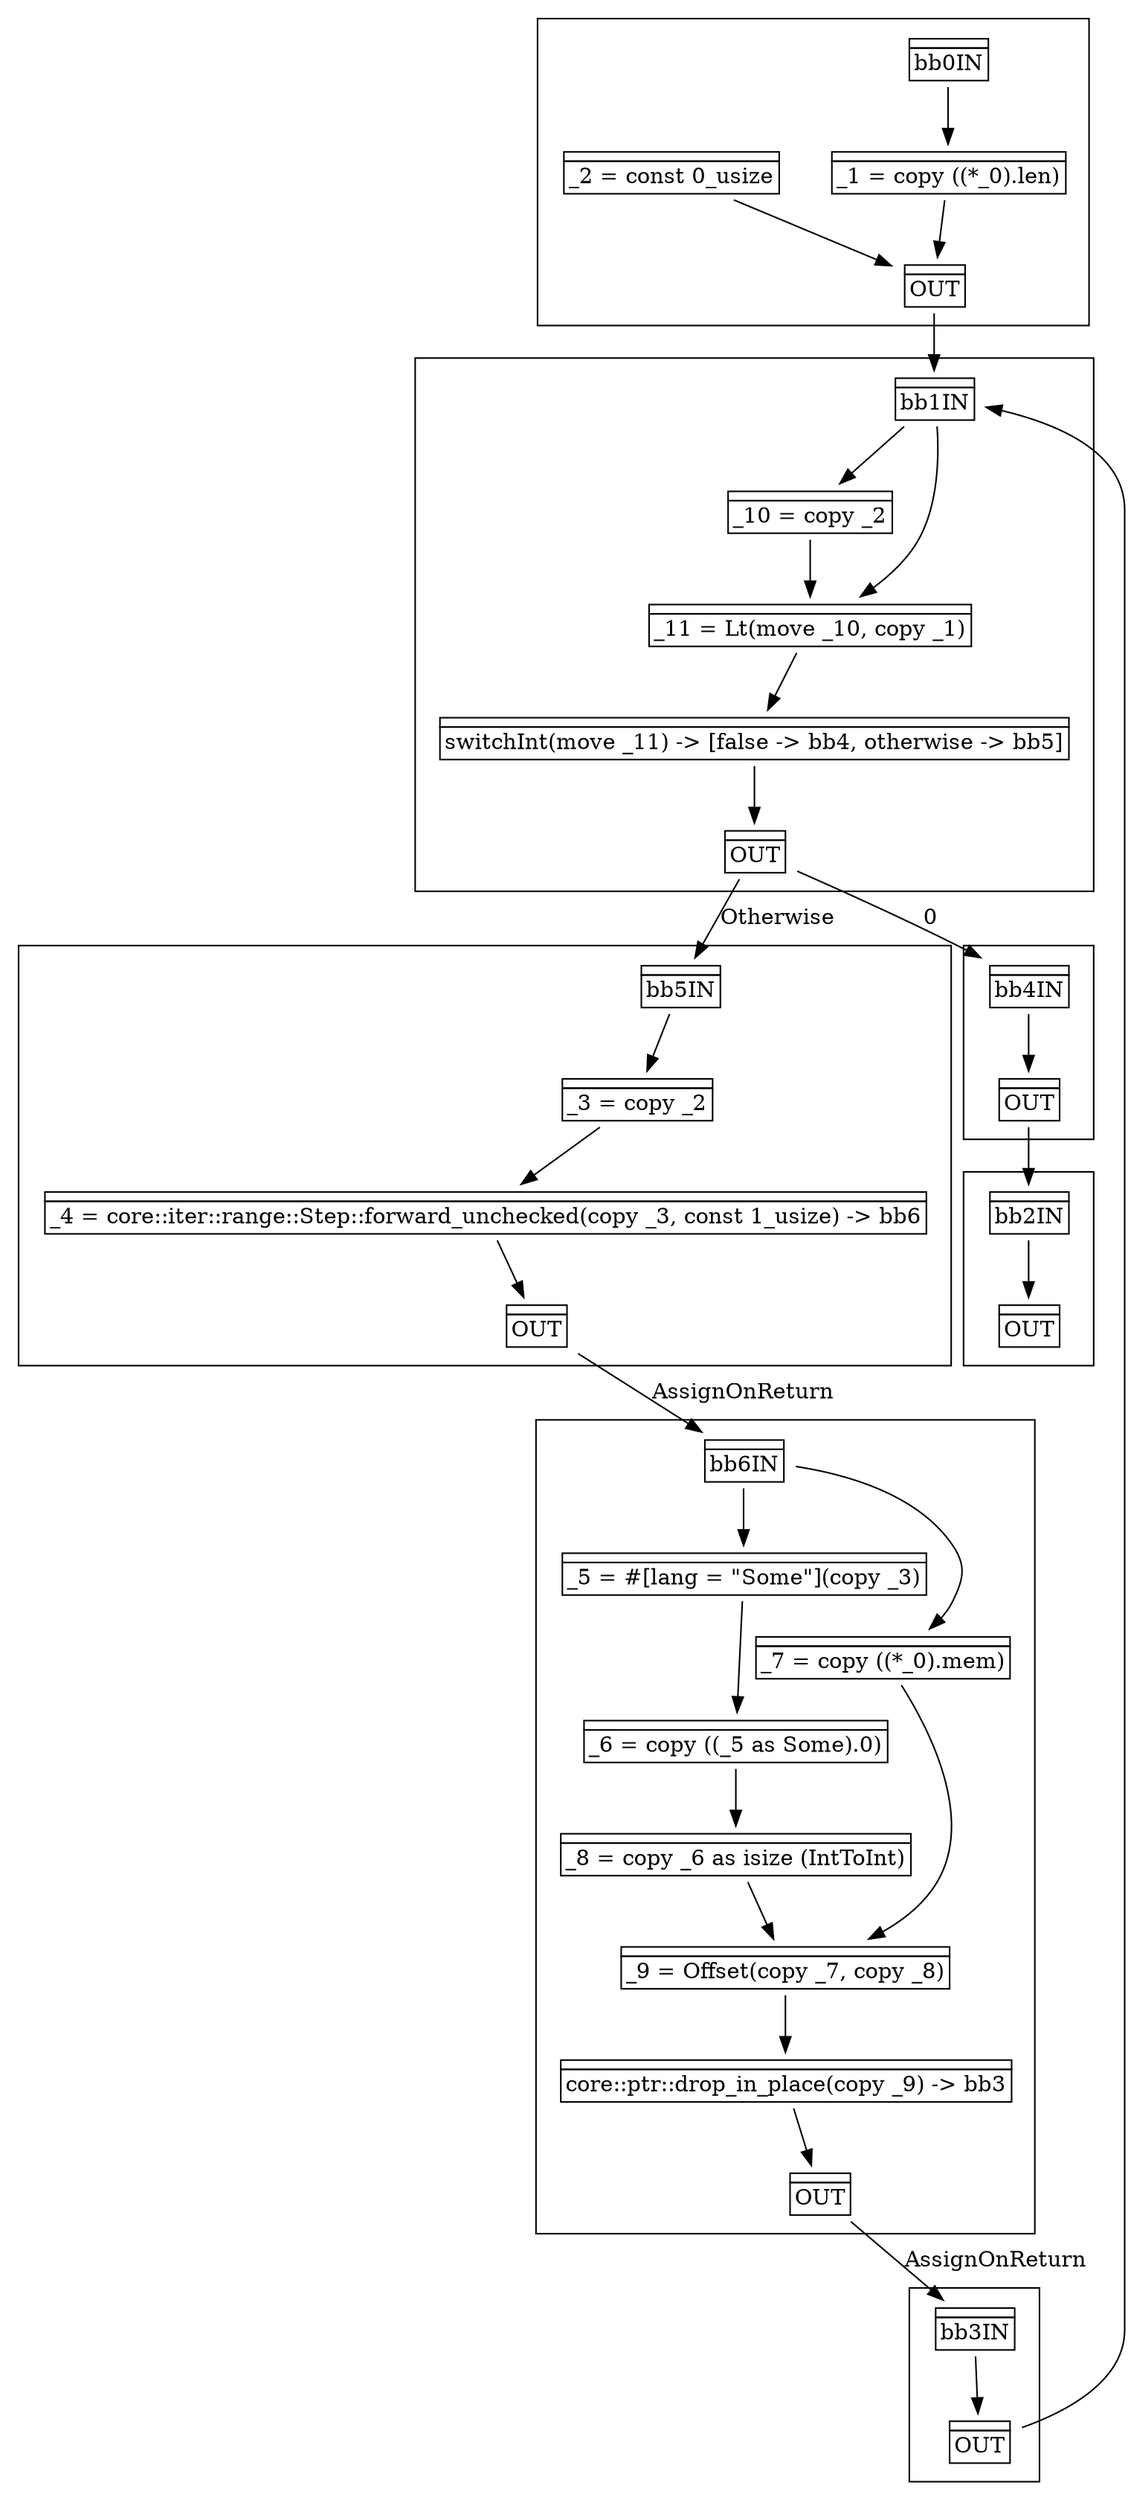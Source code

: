 digraph name {
subgraph cluster_bb0 {
    bb0IN [shape="none", label=<<table border="0" cellborder="1" cellspacing="0"><tr><td  align="center" colspan="1"></td></tr><tr><td align="left">bb0IN</td></tr></table>>];
    bb0OUT [shape="none", label=<<table border="0" cellborder="1" cellspacing="0"><tr><td  align="center" colspan="1"></td></tr><tr><td align="left">OUT</td></tr></table>>];
    bb0stmt0 [shape="none", label=<<table border="0" cellborder="1" cellspacing="0"><tr><td  align="center" colspan="1"></td></tr><tr><td align="left">_1 = copy ((*_0).len)</td></tr></table>>];
    bb0stmt1 [shape="none", label=<<table border="0" cellborder="1" cellspacing="0"><tr><td  align="center" colspan="1"></td></tr><tr><td align="left">_2 = const 0_usize</td></tr></table>>];
    bb0IN -> bb0stmt0 [label=""];
    bb0stmt0 -> bb0OUT [label=""];
    bb0stmt1 -> bb0OUT [label=""];
}
subgraph cluster_bb1 {
    bb1IN [shape="none", label=<<table border="0" cellborder="1" cellspacing="0"><tr><td  align="center" colspan="1"></td></tr><tr><td align="left">bb1IN</td></tr></table>>];
    bb1OUT [shape="none", label=<<table border="0" cellborder="1" cellspacing="0"><tr><td  align="center" colspan="1"></td></tr><tr><td align="left">OUT</td></tr></table>>];
    bb1stmt0 [shape="none", label=<<table border="0" cellborder="1" cellspacing="0"><tr><td  align="center" colspan="1"></td></tr><tr><td align="left">_10 = copy _2</td></tr></table>>];
    bb1stmt1 [shape="none", label=<<table border="0" cellborder="1" cellspacing="0"><tr><td  align="center" colspan="1"></td></tr><tr><td align="left">_11 = Lt(move _10, copy _1)</td></tr></table>>];
    bb1stmt2 [shape="none", label=<<table border="0" cellborder="1" cellspacing="0"><tr><td  align="center" colspan="1"></td></tr><tr><td align="left">switchInt(move _11) -&gt; [false -&gt; bb4, otherwise -&gt; bb5]</td></tr></table>>];
    bb1IN -> bb1stmt0 [label=""];
    bb1IN -> bb1stmt1 [label=""];
    bb1stmt2 -> bb1OUT [label=""];
    bb1stmt0 -> bb1stmt1 [label=""];
    bb1stmt1 -> bb1stmt2 [label=""];
}
subgraph cluster_bb2 {
    bb2IN [shape="none", label=<<table border="0" cellborder="1" cellspacing="0"><tr><td  align="center" colspan="1"></td></tr><tr><td align="left">bb2IN</td></tr></table>>];
    bb2OUT [shape="none", label=<<table border="0" cellborder="1" cellspacing="0"><tr><td  align="center" colspan="1"></td></tr><tr><td align="left">OUT</td></tr></table>>];
    bb2IN -> bb2OUT [label=""];
}
subgraph cluster_bb3 {
    bb3IN [shape="none", label=<<table border="0" cellborder="1" cellspacing="0"><tr><td  align="center" colspan="1"></td></tr><tr><td align="left">bb3IN</td></tr></table>>];
    bb3OUT [shape="none", label=<<table border="0" cellborder="1" cellspacing="0"><tr><td  align="center" colspan="1"></td></tr><tr><td align="left">OUT</td></tr></table>>];
    bb3IN -> bb3OUT [label=""];
}
subgraph cluster_bb4 {
    bb4IN [shape="none", label=<<table border="0" cellborder="1" cellspacing="0"><tr><td  align="center" colspan="1"></td></tr><tr><td align="left">bb4IN</td></tr></table>>];
    bb4OUT [shape="none", label=<<table border="0" cellborder="1" cellspacing="0"><tr><td  align="center" colspan="1"></td></tr><tr><td align="left">OUT</td></tr></table>>];
    bb4IN -> bb4OUT [label=""];
}
subgraph cluster_bb5 {
    bb5IN [shape="none", label=<<table border="0" cellborder="1" cellspacing="0"><tr><td  align="center" colspan="1"></td></tr><tr><td align="left">bb5IN</td></tr></table>>];
    bb5OUT [shape="none", label=<<table border="0" cellborder="1" cellspacing="0"><tr><td  align="center" colspan="1"></td></tr><tr><td align="left">OUT</td></tr></table>>];
    bb5stmt0 [shape="none", label=<<table border="0" cellborder="1" cellspacing="0"><tr><td  align="center" colspan="1"></td></tr><tr><td align="left">_3 = copy _2</td></tr></table>>];
    bb5stmt1 [shape="none", label=<<table border="0" cellborder="1" cellspacing="0"><tr><td  align="center" colspan="1"></td></tr><tr><td align="left">_4 = core::iter::range::Step::forward_unchecked(copy _3, const 1_usize) -&gt; bb6</td></tr></table>>];
    bb5IN -> bb5stmt0 [label=""];
    bb5stmt1 -> bb5OUT [label=""];
    bb5stmt0 -> bb5stmt1 [label=""];
}
subgraph cluster_bb6 {
    bb6IN [shape="none", label=<<table border="0" cellborder="1" cellspacing="0"><tr><td  align="center" colspan="1"></td></tr><tr><td align="left">bb6IN</td></tr></table>>];
    bb6OUT [shape="none", label=<<table border="0" cellborder="1" cellspacing="0"><tr><td  align="center" colspan="1"></td></tr><tr><td align="left">OUT</td></tr></table>>];
    bb6stmt0 [shape="none", label=<<table border="0" cellborder="1" cellspacing="0"><tr><td  align="center" colspan="1"></td></tr><tr><td align="left">_5 = #[lang = &quot;Some&quot;](copy _3)</td></tr></table>>];
    bb6stmt1 [shape="none", label=<<table border="0" cellborder="1" cellspacing="0"><tr><td  align="center" colspan="1"></td></tr><tr><td align="left">_6 = copy ((_5 as Some).0)</td></tr></table>>];
    bb6stmt2 [shape="none", label=<<table border="0" cellborder="1" cellspacing="0"><tr><td  align="center" colspan="1"></td></tr><tr><td align="left">_7 = copy ((*_0).mem)</td></tr></table>>];
    bb6stmt3 [shape="none", label=<<table border="0" cellborder="1" cellspacing="0"><tr><td  align="center" colspan="1"></td></tr><tr><td align="left">_8 = copy _6 as isize (IntToInt)</td></tr></table>>];
    bb6stmt4 [shape="none", label=<<table border="0" cellborder="1" cellspacing="0"><tr><td  align="center" colspan="1"></td></tr><tr><td align="left">_9 = Offset(copy _7, copy _8)</td></tr></table>>];
    bb6stmt5 [shape="none", label=<<table border="0" cellborder="1" cellspacing="0"><tr><td  align="center" colspan="1"></td></tr><tr><td align="left">core::ptr::drop_in_place(copy _9) -&gt; bb3</td></tr></table>>];
    bb6IN -> bb6stmt0 [label=""];
    bb6IN -> bb6stmt2 [label=""];
    bb6stmt5 -> bb6OUT [label=""];
    bb6stmt0 -> bb6stmt1 [label=""];
    bb6stmt1 -> bb6stmt3 [label=""];
    bb6stmt2 -> bb6stmt4 [label=""];
    bb6stmt3 -> bb6stmt4 [label=""];
    bb6stmt4 -> bb6stmt5 [label=""];
}

    bb0OUT -> bb1IN [label=""]
    bb1OUT -> bb4IN [label="0"]
    bb1OUT -> bb5IN [label="Otherwise"]
    bb3OUT -> bb1IN [label=""]
    bb4OUT -> bb2IN [label=""]
    bb5OUT -> bb6IN [label="AssignOnReturn"]
    bb6OUT -> bb3IN [label="AssignOnReturn"]
}